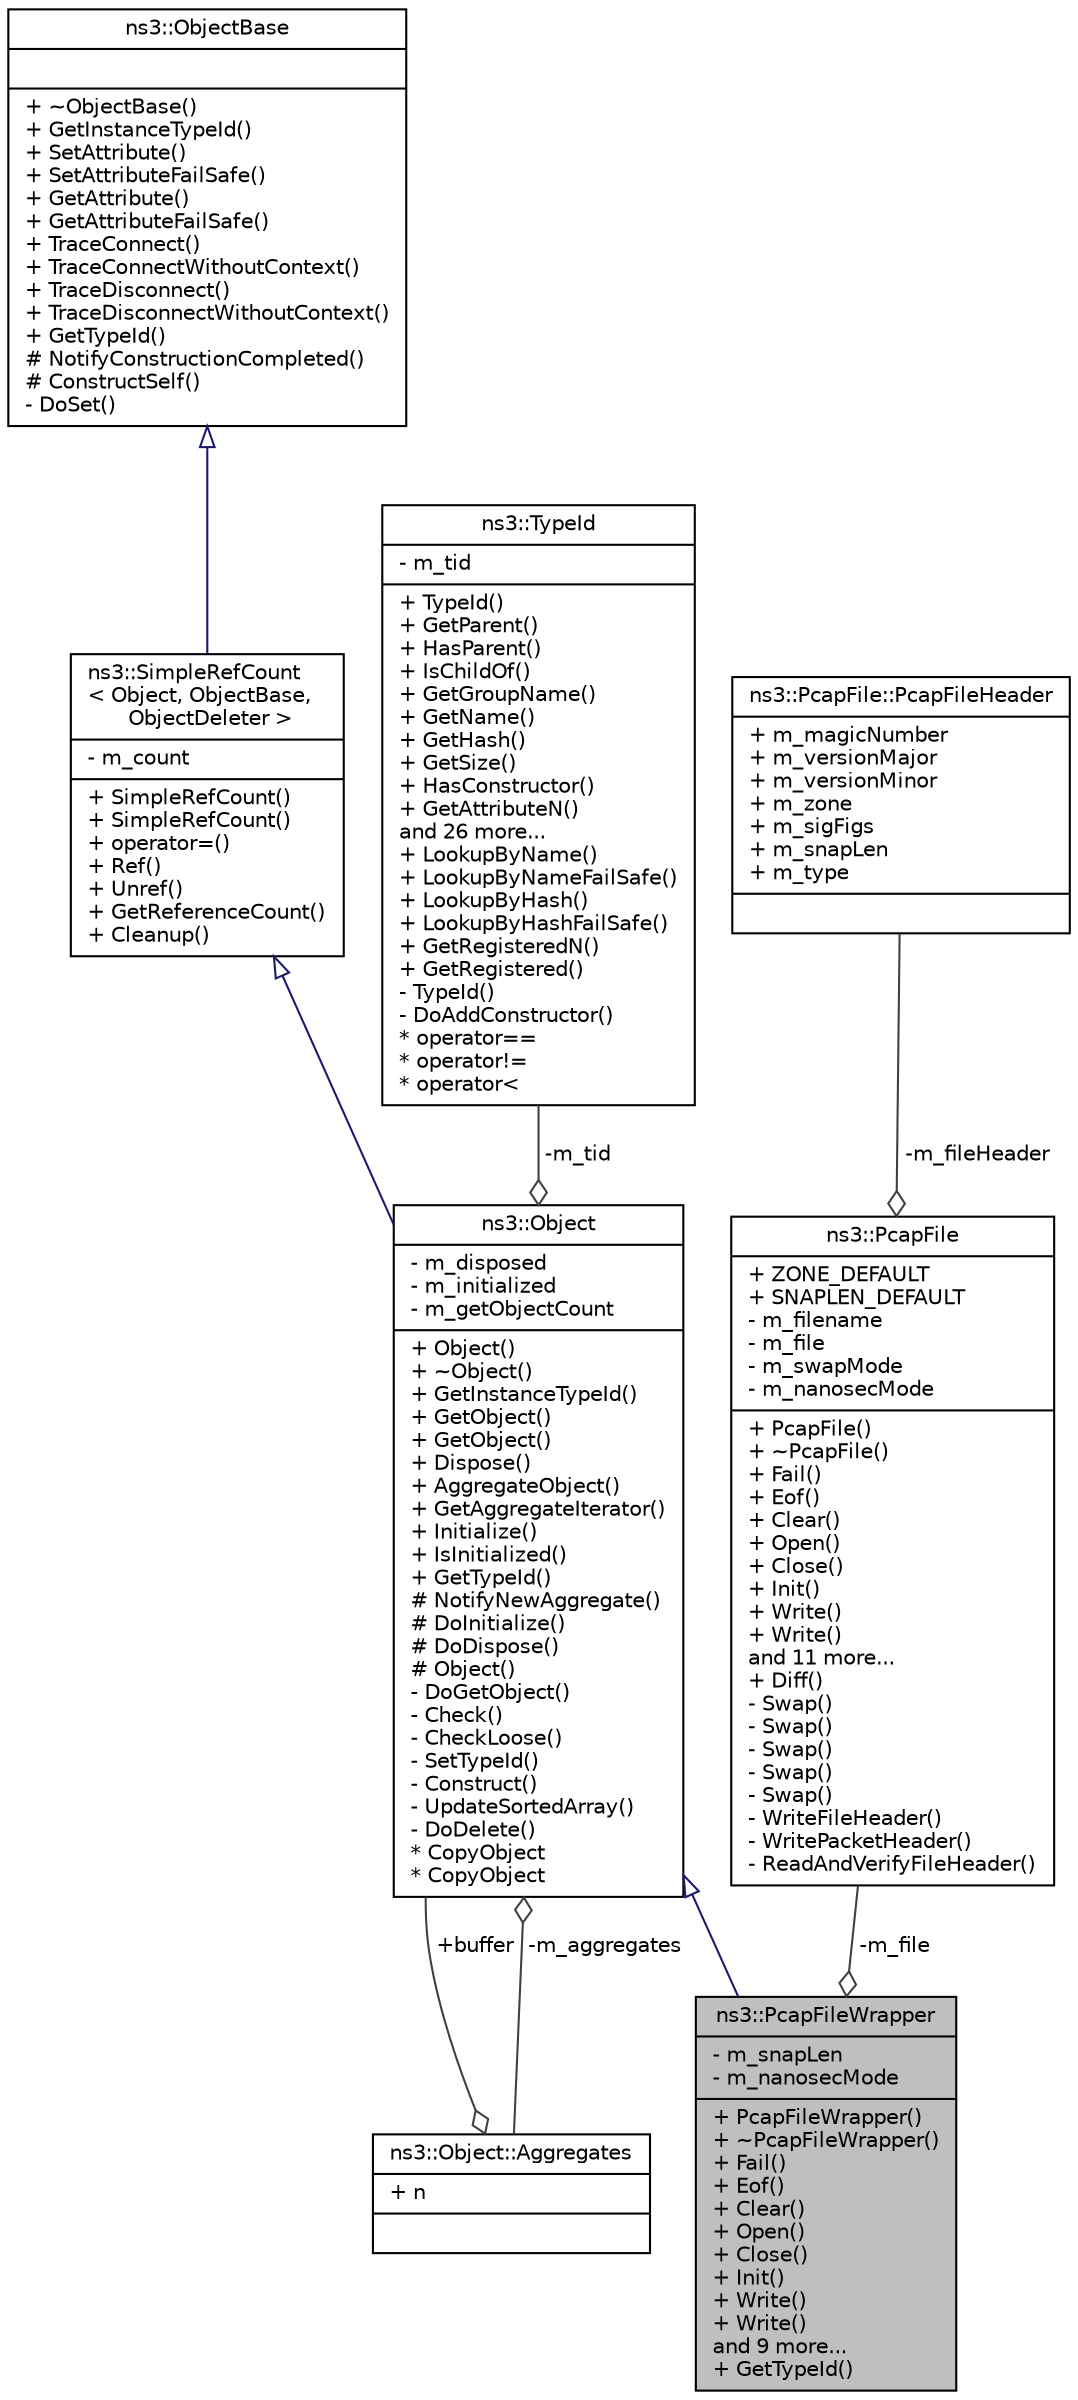 digraph "ns3::PcapFileWrapper"
{
  edge [fontname="Helvetica",fontsize="10",labelfontname="Helvetica",labelfontsize="10"];
  node [fontname="Helvetica",fontsize="10",shape=record];
  Node1 [label="{ns3::PcapFileWrapper\n|- m_snapLen\l- m_nanosecMode\l|+ PcapFileWrapper()\l+ ~PcapFileWrapper()\l+ Fail()\l+ Eof()\l+ Clear()\l+ Open()\l+ Close()\l+ Init()\l+ Write()\l+ Write()\land 9 more...\l+ GetTypeId()\l}",height=0.2,width=0.4,color="black", fillcolor="grey75", style="filled", fontcolor="black"];
  Node2 -> Node1 [dir="back",color="midnightblue",fontsize="10",style="solid",arrowtail="onormal"];
  Node2 [label="{ns3::Object\n|- m_disposed\l- m_initialized\l- m_getObjectCount\l|+ Object()\l+ ~Object()\l+ GetInstanceTypeId()\l+ GetObject()\l+ GetObject()\l+ Dispose()\l+ AggregateObject()\l+ GetAggregateIterator()\l+ Initialize()\l+ IsInitialized()\l+ GetTypeId()\l# NotifyNewAggregate()\l# DoInitialize()\l# DoDispose()\l# Object()\l- DoGetObject()\l- Check()\l- CheckLoose()\l- SetTypeId()\l- Construct()\l- UpdateSortedArray()\l- DoDelete()\l* CopyObject\l* CopyObject\l}",height=0.2,width=0.4,color="black", fillcolor="white", style="filled",URL="$d9/d77/classns3_1_1Object.html",tooltip="A base class which provides memory management and object aggregation. "];
  Node3 -> Node2 [dir="back",color="midnightblue",fontsize="10",style="solid",arrowtail="onormal"];
  Node3 [label="{ns3::SimpleRefCount\l\< Object, ObjectBase,\l ObjectDeleter \>\n|- m_count\l|+ SimpleRefCount()\l+ SimpleRefCount()\l+ operator=()\l+ Ref()\l+ Unref()\l+ GetReferenceCount()\l+ Cleanup()\l}",height=0.2,width=0.4,color="black", fillcolor="white", style="filled",URL="$da/da1/classns3_1_1SimpleRefCount.html"];
  Node4 -> Node3 [dir="back",color="midnightblue",fontsize="10",style="solid",arrowtail="onormal"];
  Node4 [label="{ns3::ObjectBase\n||+ ~ObjectBase()\l+ GetInstanceTypeId()\l+ SetAttribute()\l+ SetAttributeFailSafe()\l+ GetAttribute()\l+ GetAttributeFailSafe()\l+ TraceConnect()\l+ TraceConnectWithoutContext()\l+ TraceDisconnect()\l+ TraceDisconnectWithoutContext()\l+ GetTypeId()\l# NotifyConstructionCompleted()\l# ConstructSelf()\l- DoSet()\l}",height=0.2,width=0.4,color="black", fillcolor="white", style="filled",URL="$d2/dac/classns3_1_1ObjectBase.html",tooltip="Anchor the ns-3 type and attribute system. "];
  Node5 -> Node2 [color="grey25",fontsize="10",style="solid",label=" -m_tid" ,arrowhead="odiamond"];
  Node5 [label="{ns3::TypeId\n|- m_tid\l|+ TypeId()\l+ GetParent()\l+ HasParent()\l+ IsChildOf()\l+ GetGroupName()\l+ GetName()\l+ GetHash()\l+ GetSize()\l+ HasConstructor()\l+ GetAttributeN()\land 26 more...\l+ LookupByName()\l+ LookupByNameFailSafe()\l+ LookupByHash()\l+ LookupByHashFailSafe()\l+ GetRegisteredN()\l+ GetRegistered()\l- TypeId()\l- DoAddConstructor()\l* operator==\l* operator!=\l* operator\<\l}",height=0.2,width=0.4,color="black", fillcolor="white", style="filled",URL="$d6/d11/classns3_1_1TypeId.html",tooltip="a unique identifier for an interface. "];
  Node6 -> Node2 [color="grey25",fontsize="10",style="solid",label=" -m_aggregates" ,arrowhead="odiamond"];
  Node6 [label="{ns3::Object::Aggregates\n|+ n\l|}",height=0.2,width=0.4,color="black", fillcolor="white", style="filled",URL="$d5/de9/structns3_1_1Object_1_1Aggregates.html"];
  Node2 -> Node6 [color="grey25",fontsize="10",style="solid",label=" +buffer" ,arrowhead="odiamond"];
  Node7 -> Node1 [color="grey25",fontsize="10",style="solid",label=" -m_file" ,arrowhead="odiamond"];
  Node7 [label="{ns3::PcapFile\n|+ ZONE_DEFAULT\l+ SNAPLEN_DEFAULT\l- m_filename\l- m_file\l- m_swapMode\l- m_nanosecMode\l|+ PcapFile()\l+ ~PcapFile()\l+ Fail()\l+ Eof()\l+ Clear()\l+ Open()\l+ Close()\l+ Init()\l+ Write()\l+ Write()\land 11 more...\l+ Diff()\l- Swap()\l- Swap()\l- Swap()\l- Swap()\l- Swap()\l- WriteFileHeader()\l- WritePacketHeader()\l- ReadAndVerifyFileHeader()\l}",height=0.2,width=0.4,color="black", fillcolor="white", style="filled",URL="$d3/da4/classns3_1_1PcapFile.html",tooltip="A class representing a pcap file. "];
  Node8 -> Node7 [color="grey25",fontsize="10",style="solid",label=" -m_fileHeader" ,arrowhead="odiamond"];
  Node8 [label="{ns3::PcapFile::PcapFileHeader\n|+ m_magicNumber\l+ m_versionMajor\l+ m_versionMinor\l+ m_zone\l+ m_sigFigs\l+ m_snapLen\l+ m_type\l|}",height=0.2,width=0.4,color="black", fillcolor="white", style="filled",URL="$de/d9d/structns3_1_1PcapFile_1_1PcapFileHeader.html",tooltip="Pcap file header. "];
}
